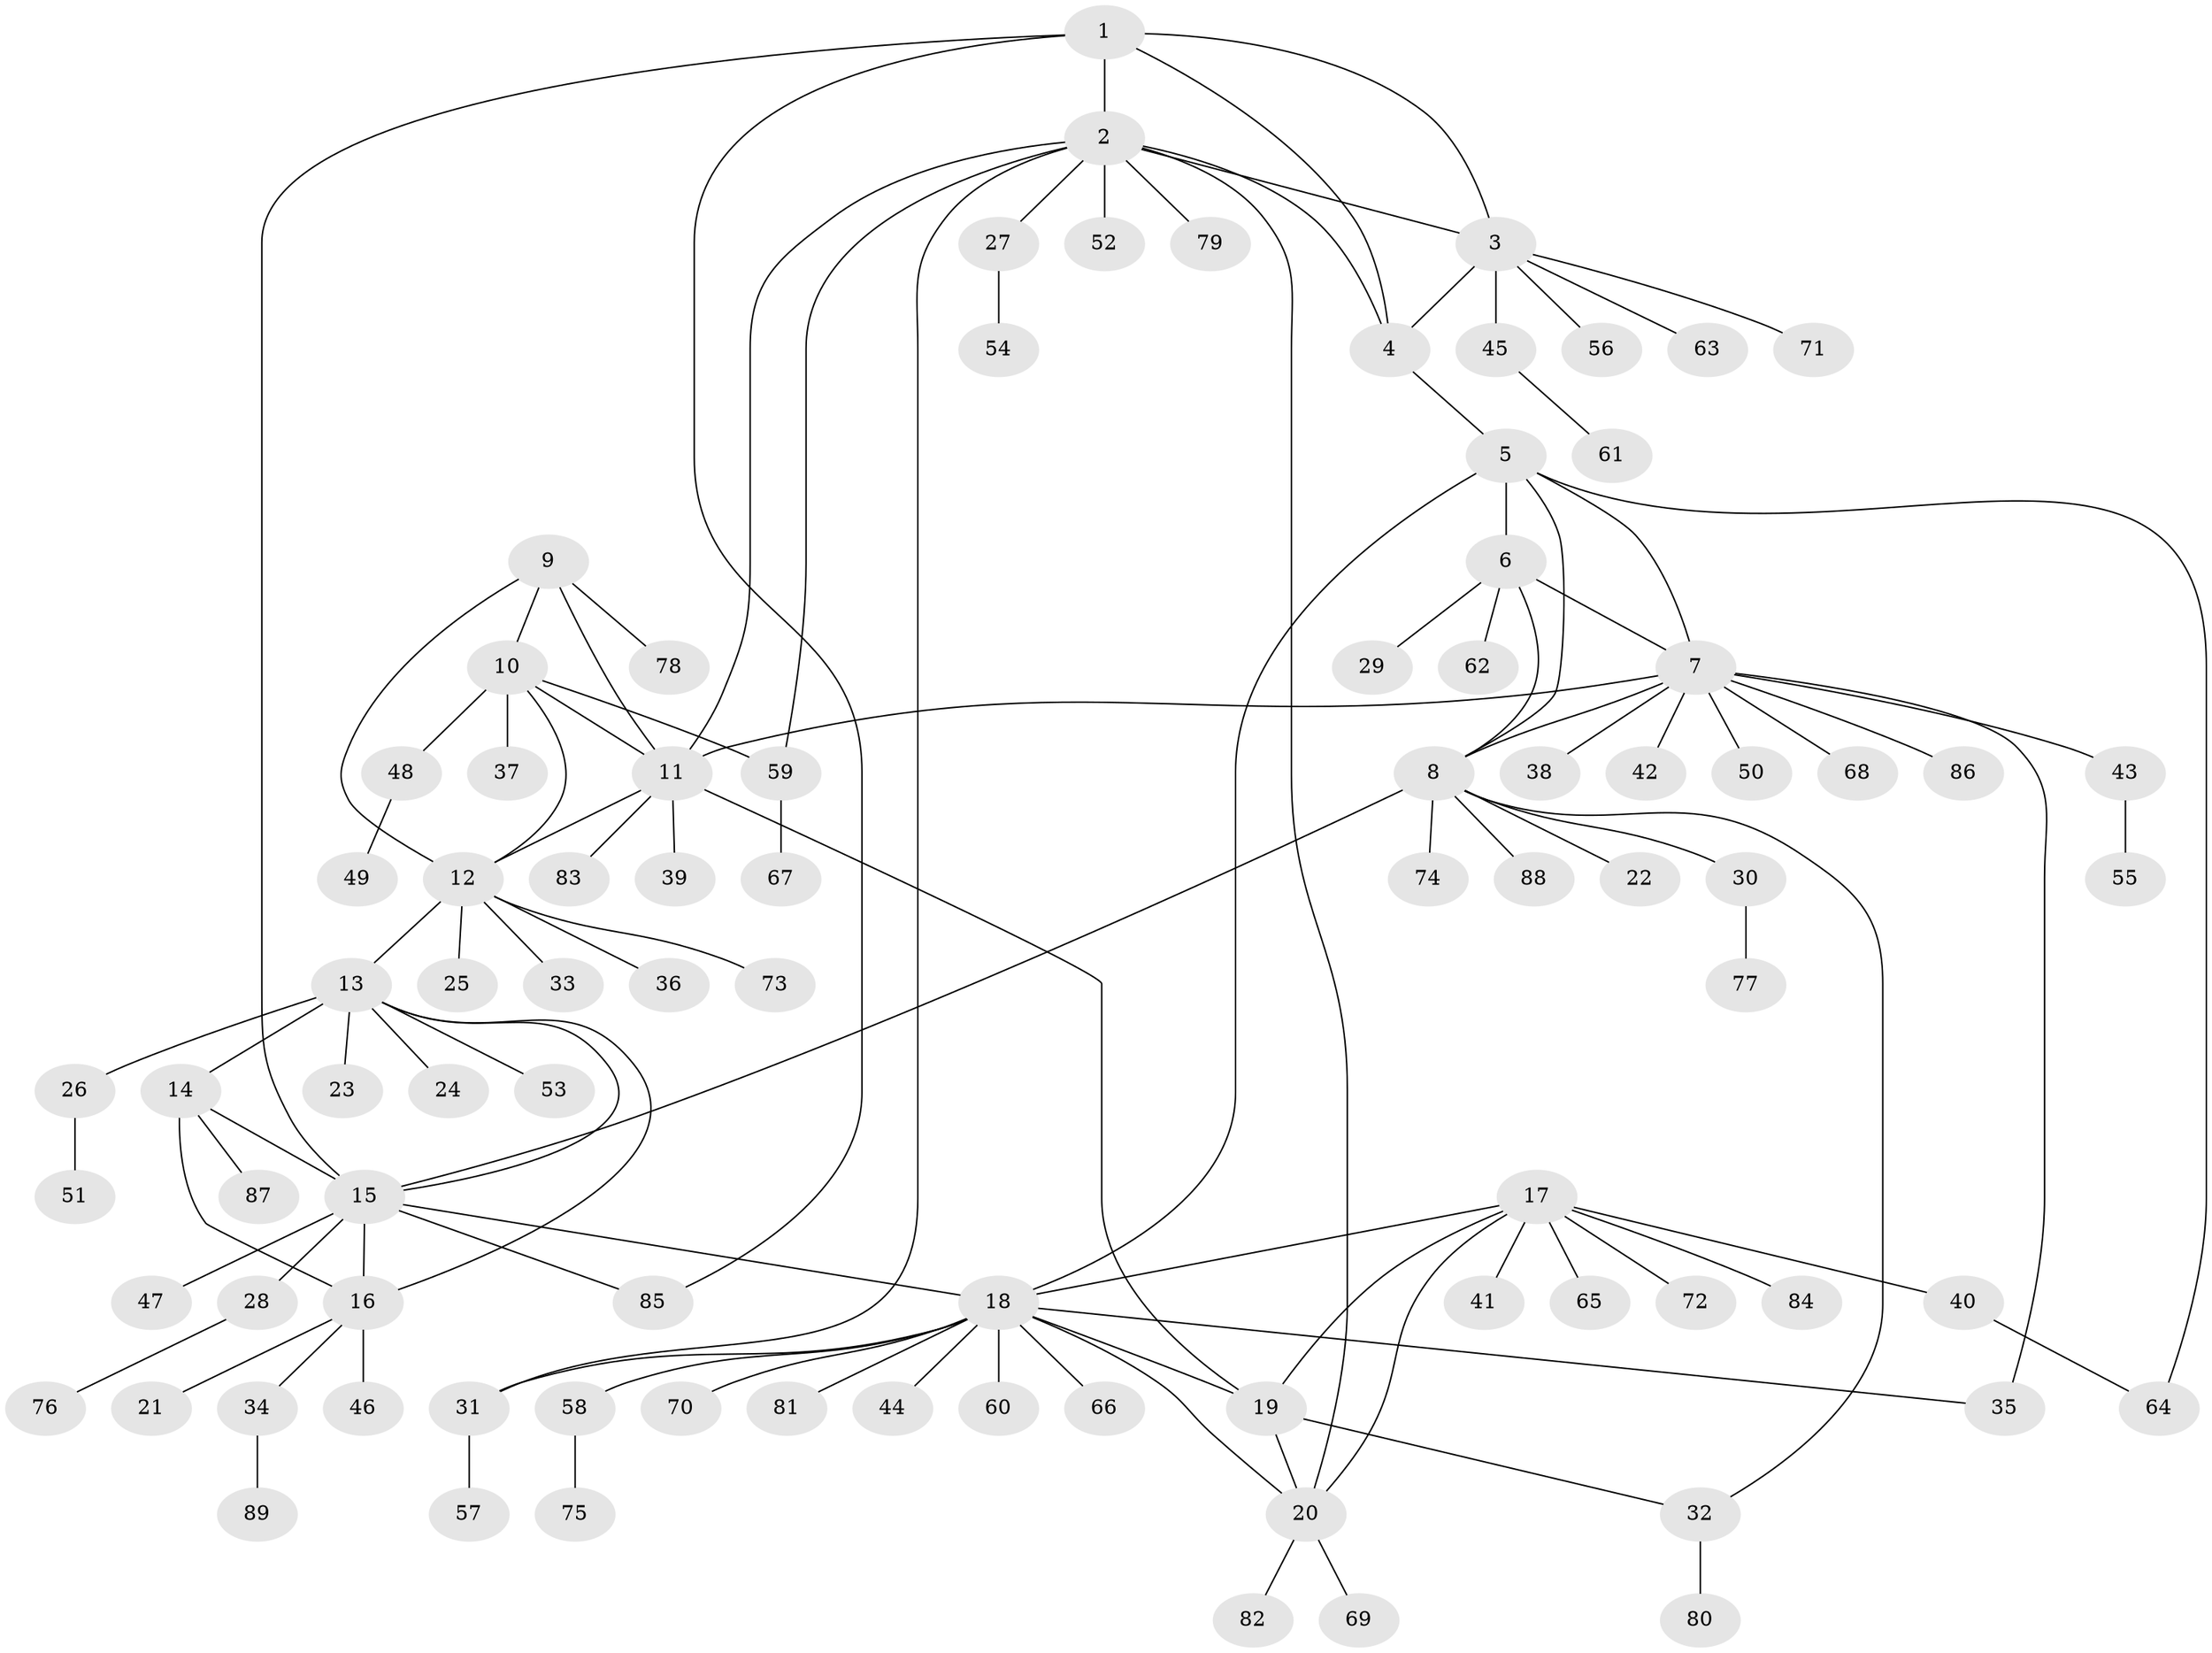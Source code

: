 // Generated by graph-tools (version 1.1) at 2025/11/02/27/25 16:11:30]
// undirected, 89 vertices, 115 edges
graph export_dot {
graph [start="1"]
  node [color=gray90,style=filled];
  1;
  2;
  3;
  4;
  5;
  6;
  7;
  8;
  9;
  10;
  11;
  12;
  13;
  14;
  15;
  16;
  17;
  18;
  19;
  20;
  21;
  22;
  23;
  24;
  25;
  26;
  27;
  28;
  29;
  30;
  31;
  32;
  33;
  34;
  35;
  36;
  37;
  38;
  39;
  40;
  41;
  42;
  43;
  44;
  45;
  46;
  47;
  48;
  49;
  50;
  51;
  52;
  53;
  54;
  55;
  56;
  57;
  58;
  59;
  60;
  61;
  62;
  63;
  64;
  65;
  66;
  67;
  68;
  69;
  70;
  71;
  72;
  73;
  74;
  75;
  76;
  77;
  78;
  79;
  80;
  81;
  82;
  83;
  84;
  85;
  86;
  87;
  88;
  89;
  1 -- 2;
  1 -- 3;
  1 -- 4;
  1 -- 15;
  1 -- 85;
  2 -- 3;
  2 -- 4;
  2 -- 11;
  2 -- 20;
  2 -- 27;
  2 -- 31;
  2 -- 52;
  2 -- 59;
  2 -- 79;
  3 -- 4;
  3 -- 45;
  3 -- 56;
  3 -- 63;
  3 -- 71;
  4 -- 5;
  5 -- 6;
  5 -- 7;
  5 -- 8;
  5 -- 18;
  5 -- 64;
  6 -- 7;
  6 -- 8;
  6 -- 29;
  6 -- 62;
  7 -- 8;
  7 -- 11;
  7 -- 35;
  7 -- 38;
  7 -- 42;
  7 -- 43;
  7 -- 50;
  7 -- 68;
  7 -- 86;
  8 -- 15;
  8 -- 22;
  8 -- 30;
  8 -- 32;
  8 -- 74;
  8 -- 88;
  9 -- 10;
  9 -- 11;
  9 -- 12;
  9 -- 78;
  10 -- 11;
  10 -- 12;
  10 -- 37;
  10 -- 48;
  10 -- 59;
  11 -- 12;
  11 -- 19;
  11 -- 39;
  11 -- 83;
  12 -- 13;
  12 -- 25;
  12 -- 33;
  12 -- 36;
  12 -- 73;
  13 -- 14;
  13 -- 15;
  13 -- 16;
  13 -- 23;
  13 -- 24;
  13 -- 26;
  13 -- 53;
  14 -- 15;
  14 -- 16;
  14 -- 87;
  15 -- 16;
  15 -- 18;
  15 -- 28;
  15 -- 47;
  15 -- 85;
  16 -- 21;
  16 -- 34;
  16 -- 46;
  17 -- 18;
  17 -- 19;
  17 -- 20;
  17 -- 40;
  17 -- 41;
  17 -- 65;
  17 -- 72;
  17 -- 84;
  18 -- 19;
  18 -- 20;
  18 -- 31;
  18 -- 35;
  18 -- 44;
  18 -- 58;
  18 -- 60;
  18 -- 66;
  18 -- 70;
  18 -- 81;
  19 -- 20;
  19 -- 32;
  20 -- 69;
  20 -- 82;
  26 -- 51;
  27 -- 54;
  28 -- 76;
  30 -- 77;
  31 -- 57;
  32 -- 80;
  34 -- 89;
  40 -- 64;
  43 -- 55;
  45 -- 61;
  48 -- 49;
  58 -- 75;
  59 -- 67;
}
